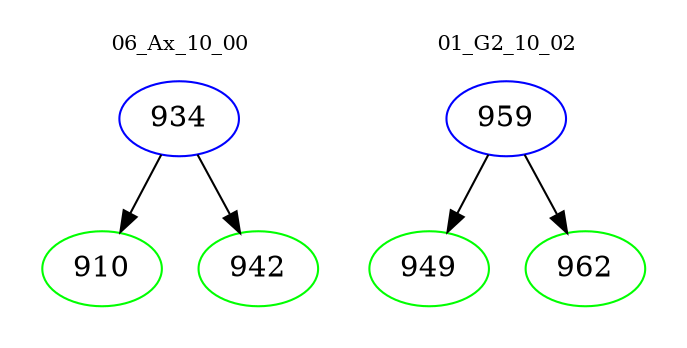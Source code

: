 digraph{
subgraph cluster_0 {
color = white
label = "06_Ax_10_00";
fontsize=10;
T0_934 [label="934", color="blue"]
T0_934 -> T0_910 [color="black"]
T0_910 [label="910", color="green"]
T0_934 -> T0_942 [color="black"]
T0_942 [label="942", color="green"]
}
subgraph cluster_1 {
color = white
label = "01_G2_10_02";
fontsize=10;
T1_959 [label="959", color="blue"]
T1_959 -> T1_949 [color="black"]
T1_949 [label="949", color="green"]
T1_959 -> T1_962 [color="black"]
T1_962 [label="962", color="green"]
}
}

